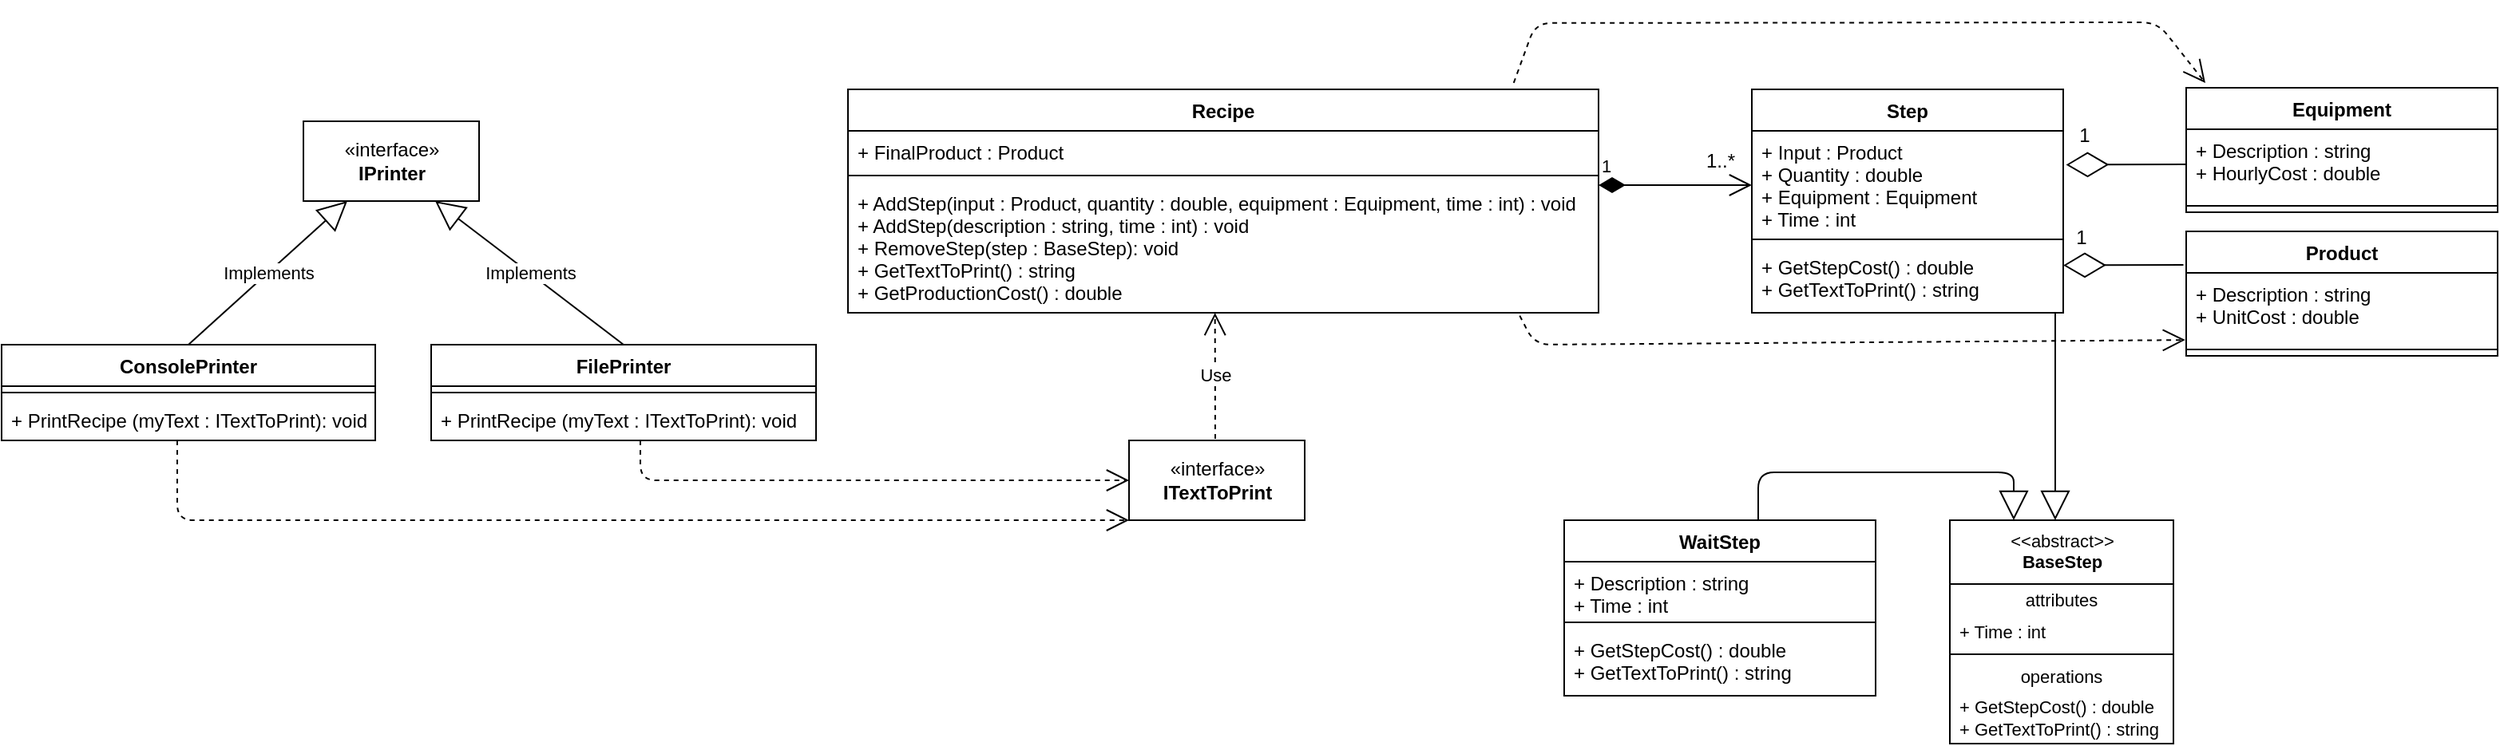 <mxfile>
    <diagram id="SxEM5haFG02B6JDj_8yb" name="Page-1">
        <mxGraphModel dx="602" dy="563" grid="1" gridSize="10" guides="1" tooltips="1" connect="1" arrows="1" fold="1" page="1" pageScale="1" pageWidth="850" pageHeight="1100" math="0" shadow="0">
            <root>
                <mxCell id="0"/>
                <mxCell id="1" parent="0"/>
                <mxCell id="2" value="ConsolePrinter" style="swimlane;fontStyle=1;align=center;verticalAlign=top;childLayout=stackLayout;horizontal=1;startSize=26;horizontalStack=0;resizeParent=1;resizeParentMax=0;resizeLast=0;collapsible=1;marginBottom=0;" vertex="1" parent="1">
                    <mxGeometry x="20" y="250" width="234" height="60" as="geometry">
                        <mxRectangle x="240" y="250" width="130" height="30" as="alternateBounds"/>
                    </mxGeometry>
                </mxCell>
                <mxCell id="3" value="" style="line;strokeWidth=1;fillColor=none;align=left;verticalAlign=middle;spacingTop=-1;spacingLeft=3;spacingRight=3;rotatable=0;labelPosition=right;points=[];portConstraint=eastwest;strokeColor=inherit;" vertex="1" parent="2">
                    <mxGeometry y="26" width="234" height="8" as="geometry"/>
                </mxCell>
                <mxCell id="4" value="+ PrintRecipe (myText : ITextToPrint): void" style="text;strokeColor=none;fillColor=none;align=left;verticalAlign=top;spacingLeft=4;spacingRight=4;overflow=hidden;rotatable=0;points=[[0,0.5],[1,0.5]];portConstraint=eastwest;" vertex="1" parent="2">
                    <mxGeometry y="34" width="234" height="26" as="geometry"/>
                </mxCell>
                <mxCell id="46" value="" style="endArrow=open;endSize=12;dashed=1;html=1;entryX=0;entryY=1;entryDx=0;entryDy=0;" edge="1" parent="2" target="35">
                    <mxGeometry width="160" relative="1" as="geometry">
                        <mxPoint x="110" y="60" as="sourcePoint"/>
                        <mxPoint x="300" y="140" as="targetPoint"/>
                        <Array as="points">
                            <mxPoint x="110" y="110"/>
                        </Array>
                    </mxGeometry>
                </mxCell>
                <mxCell id="48" value="" style="endArrow=open;endSize=12;dashed=1;html=1;entryX=0;entryY=0.5;entryDx=0;entryDy=0;" edge="1" parent="2" target="35">
                    <mxGeometry width="160" relative="1" as="geometry">
                        <mxPoint x="400" y="60" as="sourcePoint"/>
                        <mxPoint x="996" y="110" as="targetPoint"/>
                        <Array as="points">
                            <mxPoint x="400" y="85"/>
                        </Array>
                    </mxGeometry>
                </mxCell>
                <mxCell id="5" value="FilePrinter" style="swimlane;fontStyle=1;align=center;verticalAlign=top;childLayout=stackLayout;horizontal=1;startSize=26;horizontalStack=0;resizeParent=1;resizeParentMax=0;resizeLast=0;collapsible=1;marginBottom=0;" vertex="1" parent="1">
                    <mxGeometry x="289" y="250" width="241" height="60" as="geometry">
                        <mxRectangle x="240" y="250" width="130" height="30" as="alternateBounds"/>
                    </mxGeometry>
                </mxCell>
                <mxCell id="6" value="" style="line;strokeWidth=1;fillColor=none;align=left;verticalAlign=middle;spacingTop=-1;spacingLeft=3;spacingRight=3;rotatable=0;labelPosition=right;points=[];portConstraint=eastwest;strokeColor=inherit;" vertex="1" parent="5">
                    <mxGeometry y="26" width="241" height="8" as="geometry"/>
                </mxCell>
                <mxCell id="34" value="+ PrintRecipe (myText : ITextToPrint): void" style="text;strokeColor=none;fillColor=none;align=left;verticalAlign=top;spacingLeft=4;spacingRight=4;overflow=hidden;rotatable=0;points=[[0,0.5],[1,0.5]];portConstraint=eastwest;" vertex="1" parent="5">
                    <mxGeometry y="34" width="241" height="26" as="geometry"/>
                </mxCell>
                <mxCell id="8" value="«interface»&lt;br&gt;&lt;b&gt;IPrinter&lt;/b&gt;" style="html=1;" vertex="1" parent="1">
                    <mxGeometry x="209" y="110" width="110" height="50" as="geometry"/>
                </mxCell>
                <mxCell id="9" value="Implements" style="endArrow=block;endSize=16;endFill=0;html=1;exitX=0.5;exitY=0;exitDx=0;exitDy=0;entryX=0.25;entryY=1;entryDx=0;entryDy=0;" edge="1" parent="1" source="2" target="8">
                    <mxGeometry width="160" relative="1" as="geometry">
                        <mxPoint x="69" y="190" as="sourcePoint"/>
                        <mxPoint x="229" y="190" as="targetPoint"/>
                    </mxGeometry>
                </mxCell>
                <mxCell id="10" value="Implements" style="endArrow=block;endSize=16;endFill=0;html=1;exitX=0.5;exitY=0;exitDx=0;exitDy=0;entryX=0.75;entryY=1;entryDx=0;entryDy=0;" edge="1" parent="1" source="5" target="8">
                    <mxGeometry width="160" relative="1" as="geometry">
                        <mxPoint x="209" y="250" as="sourcePoint"/>
                        <mxPoint x="296.5" y="160" as="targetPoint"/>
                    </mxGeometry>
                </mxCell>
                <mxCell id="11" value="Recipe" style="swimlane;fontStyle=1;align=center;verticalAlign=top;childLayout=stackLayout;horizontal=1;startSize=26;horizontalStack=0;resizeParent=1;resizeParentMax=0;resizeLast=0;collapsible=1;marginBottom=0;" vertex="1" parent="1">
                    <mxGeometry x="550" y="90" width="470" height="140" as="geometry"/>
                </mxCell>
                <mxCell id="12" value="+ FinalProduct : Product" style="text;strokeColor=none;fillColor=none;align=left;verticalAlign=top;spacingLeft=4;spacingRight=4;overflow=hidden;rotatable=0;points=[[0,0.5],[1,0.5]];portConstraint=eastwest;" vertex="1" parent="11">
                    <mxGeometry y="26" width="470" height="24" as="geometry"/>
                </mxCell>
                <mxCell id="13" value="" style="line;strokeWidth=1;fillColor=none;align=left;verticalAlign=middle;spacingTop=-1;spacingLeft=3;spacingRight=3;rotatable=0;labelPosition=right;points=[];portConstraint=eastwest;strokeColor=inherit;" vertex="1" parent="11">
                    <mxGeometry y="50" width="470" height="8" as="geometry"/>
                </mxCell>
                <mxCell id="14" value="+ AddStep(input : Product, quantity : double, equipment : Equipment, time : int) : void&#10;+ AddStep(description : string, time : int) : void&#10;+ RemoveStep(step : BaseStep): void&#10;+ GetTextToPrint() : string&#10;+ GetProductionCost() : double" style="text;strokeColor=none;fillColor=none;align=left;verticalAlign=top;spacingLeft=4;spacingRight=4;overflow=hidden;rotatable=0;points=[[0,0.5],[1,0.5]];portConstraint=eastwest;" vertex="1" parent="11">
                    <mxGeometry y="58" width="470" height="82" as="geometry"/>
                </mxCell>
                <mxCell id="15" value="Step" style="swimlane;fontStyle=1;align=center;verticalAlign=top;childLayout=stackLayout;horizontal=1;startSize=26;horizontalStack=0;resizeParent=1;resizeParentMax=0;resizeLast=0;collapsible=1;marginBottom=0;" vertex="1" parent="1">
                    <mxGeometry x="1116" y="90" width="195" height="140" as="geometry"/>
                </mxCell>
                <mxCell id="16" value="+ Input : Product&#10;+ Quantity : double&#10;+ Equipment : Equipment&#10;+ Time : int" style="text;strokeColor=none;fillColor=none;align=left;verticalAlign=top;spacingLeft=4;spacingRight=4;overflow=hidden;rotatable=0;points=[[0,0.5],[1,0.5]];portConstraint=eastwest;" vertex="1" parent="15">
                    <mxGeometry y="26" width="195" height="64" as="geometry"/>
                </mxCell>
                <mxCell id="17" value="" style="line;strokeWidth=1;fillColor=none;align=left;verticalAlign=middle;spacingTop=-1;spacingLeft=3;spacingRight=3;rotatable=0;labelPosition=right;points=[];portConstraint=eastwest;strokeColor=inherit;" vertex="1" parent="15">
                    <mxGeometry y="90" width="195" height="8" as="geometry"/>
                </mxCell>
                <mxCell id="18" value="+ GetStepCost() : double&#10;+ GetTextToPrint() : string" style="text;strokeColor=none;fillColor=none;align=left;verticalAlign=top;spacingLeft=4;spacingRight=4;overflow=hidden;rotatable=0;points=[[0,0.5],[1,0.5]];portConstraint=eastwest;" vertex="1" parent="15">
                    <mxGeometry y="98" width="195" height="42" as="geometry"/>
                </mxCell>
                <mxCell id="19" value="Equipment" style="swimlane;fontStyle=1;align=center;verticalAlign=top;childLayout=stackLayout;horizontal=1;startSize=26;horizontalStack=0;resizeParent=1;resizeParentMax=0;resizeLast=0;collapsible=1;marginBottom=0;" vertex="1" parent="1">
                    <mxGeometry x="1388" y="89" width="195" height="78" as="geometry">
                        <mxRectangle x="540" y="340" width="100" height="30" as="alternateBounds"/>
                    </mxGeometry>
                </mxCell>
                <mxCell id="20" value="+ Description : string&#10;+ HourlyCost : double" style="text;strokeColor=none;fillColor=none;align=left;verticalAlign=top;spacingLeft=4;spacingRight=4;overflow=hidden;rotatable=0;points=[[0,0.5],[1,0.5]];portConstraint=eastwest;" vertex="1" parent="19">
                    <mxGeometry y="26" width="195" height="44" as="geometry"/>
                </mxCell>
                <mxCell id="21" value="" style="line;strokeWidth=1;fillColor=none;align=left;verticalAlign=middle;spacingTop=-1;spacingLeft=3;spacingRight=3;rotatable=0;labelPosition=right;points=[];portConstraint=eastwest;strokeColor=inherit;" vertex="1" parent="19">
                    <mxGeometry y="70" width="195" height="8" as="geometry"/>
                </mxCell>
                <mxCell id="22" value="Product" style="swimlane;fontStyle=1;align=center;verticalAlign=top;childLayout=stackLayout;horizontal=1;startSize=26;horizontalStack=0;resizeParent=1;resizeParentMax=0;resizeLast=0;collapsible=1;marginBottom=0;" vertex="1" parent="1">
                    <mxGeometry x="1388" y="179" width="195" height="78" as="geometry"/>
                </mxCell>
                <mxCell id="23" value="+ Description : string&#10;+ UnitCost : double" style="text;strokeColor=none;fillColor=none;align=left;verticalAlign=top;spacingLeft=4;spacingRight=4;overflow=hidden;rotatable=0;points=[[0,0.5],[1,0.5]];portConstraint=eastwest;" vertex="1" parent="22">
                    <mxGeometry y="26" width="195" height="44" as="geometry"/>
                </mxCell>
                <mxCell id="24" value="" style="line;strokeWidth=1;fillColor=none;align=left;verticalAlign=middle;spacingTop=-1;spacingLeft=3;spacingRight=3;rotatable=0;labelPosition=right;points=[];portConstraint=eastwest;strokeColor=inherit;" vertex="1" parent="22">
                    <mxGeometry y="70" width="195" height="8" as="geometry"/>
                </mxCell>
                <mxCell id="26" value="1..*" style="text;html=1;align=center;verticalAlign=middle;resizable=0;points=[];autosize=1;strokeColor=none;fillColor=none;" vertex="1" parent="1">
                    <mxGeometry x="1076" y="120" width="40" height="30" as="geometry"/>
                </mxCell>
                <mxCell id="27" value="1" style="endArrow=open;html=1;endSize=12;startArrow=diamondThin;startSize=14;startFill=1;edgeStyle=orthogonalEdgeStyle;align=left;verticalAlign=bottom;" edge="1" parent="1">
                    <mxGeometry x="-1" y="3" relative="1" as="geometry">
                        <mxPoint x="1020.0" y="150" as="sourcePoint"/>
                        <mxPoint x="1116" y="150" as="targetPoint"/>
                    </mxGeometry>
                </mxCell>
                <mxCell id="28" value="" style="endArrow=diamondThin;endFill=0;endSize=24;html=1;exitX=0;exitY=0.5;exitDx=0;exitDy=0;entryX=1.009;entryY=0.332;entryDx=0;entryDy=0;entryPerimeter=0;" edge="1" parent="1" source="20" target="16">
                    <mxGeometry width="160" relative="1" as="geometry">
                        <mxPoint x="1371" y="134.55" as="sourcePoint"/>
                        <mxPoint x="1311" y="134.55" as="targetPoint"/>
                    </mxGeometry>
                </mxCell>
                <mxCell id="29" value="" style="endArrow=diamondThin;endFill=0;endSize=24;html=1;exitX=0;exitY=0.5;exitDx=0;exitDy=0;entryX=1.009;entryY=0.332;entryDx=0;entryDy=0;entryPerimeter=0;" edge="1" parent="1">
                    <mxGeometry width="160" relative="1" as="geometry">
                        <mxPoint x="1386.25" y="200" as="sourcePoint"/>
                        <mxPoint x="1311.005" y="200.248" as="targetPoint"/>
                    </mxGeometry>
                </mxCell>
                <mxCell id="30" value="1" style="text;html=1;align=center;verticalAlign=middle;resizable=0;points=[];autosize=1;strokeColor=none;fillColor=none;" vertex="1" parent="1">
                    <mxGeometry x="1309" y="104" width="30" height="30" as="geometry"/>
                </mxCell>
                <mxCell id="31" value="1" style="text;html=1;align=center;verticalAlign=middle;resizable=0;points=[];autosize=1;strokeColor=none;fillColor=none;" vertex="1" parent="1">
                    <mxGeometry x="1307" y="168" width="30" height="30" as="geometry"/>
                </mxCell>
                <mxCell id="32" value="" style="endArrow=open;endSize=12;dashed=1;html=1;exitX=0.895;exitY=1.022;exitDx=0;exitDy=0;exitPerimeter=0;entryX=-0.003;entryY=0.956;entryDx=0;entryDy=0;entryPerimeter=0;" edge="1" parent="1" source="14" target="23">
                    <mxGeometry width="160" relative="1" as="geometry">
                        <mxPoint x="1130" y="260" as="sourcePoint"/>
                        <mxPoint x="1290" y="350" as="targetPoint"/>
                        <Array as="points">
                            <mxPoint x="980" y="250"/>
                        </Array>
                    </mxGeometry>
                </mxCell>
                <mxCell id="33" value="" style="endArrow=open;endSize=12;dashed=1;html=1;exitX=0.887;exitY=-0.029;exitDx=0;exitDy=0;exitPerimeter=0;" edge="1" parent="1" source="11">
                    <mxGeometry width="160" relative="1" as="geometry">
                        <mxPoint x="971.23" y="20.004" as="sourcePoint"/>
                        <mxPoint x="1400.0" y="86" as="targetPoint"/>
                        <Array as="points">
                            <mxPoint x="980.58" y="48.42"/>
                            <mxPoint x="1370" y="48"/>
                        </Array>
                    </mxGeometry>
                </mxCell>
                <mxCell id="35" value="«interface»&lt;br&gt;&lt;b&gt;ITextToPrint&lt;/b&gt;" style="html=1;" vertex="1" parent="1">
                    <mxGeometry x="726" y="310" width="110" height="50" as="geometry"/>
                </mxCell>
                <mxCell id="36" value="Use" style="endArrow=open;endSize=12;dashed=1;html=1;entryX=0.489;entryY=1;entryDx=0;entryDy=0;entryPerimeter=0;" edge="1" parent="1" target="14">
                    <mxGeometry width="160" relative="1" as="geometry">
                        <mxPoint x="780" y="308.95" as="sourcePoint"/>
                        <mxPoint x="1000" y="308.95" as="targetPoint"/>
                    </mxGeometry>
                </mxCell>
                <mxCell id="49" value="WaitStep" style="swimlane;fontStyle=1;align=center;verticalAlign=top;childLayout=stackLayout;horizontal=1;startSize=26;horizontalStack=0;resizeParent=1;resizeParentMax=0;resizeLast=0;collapsible=1;marginBottom=0;" vertex="1" parent="1">
                    <mxGeometry x="998.5" y="360" width="195" height="110" as="geometry"/>
                </mxCell>
                <mxCell id="50" value="+ Description : string&#10;+ Time : int" style="text;strokeColor=none;fillColor=none;align=left;verticalAlign=top;spacingLeft=4;spacingRight=4;overflow=hidden;rotatable=0;points=[[0,0.5],[1,0.5]];portConstraint=eastwest;" vertex="1" parent="49">
                    <mxGeometry y="26" width="195" height="34" as="geometry"/>
                </mxCell>
                <mxCell id="51" value="" style="line;strokeWidth=1;fillColor=none;align=left;verticalAlign=middle;spacingTop=-1;spacingLeft=3;spacingRight=3;rotatable=0;labelPosition=right;points=[];portConstraint=eastwest;strokeColor=inherit;" vertex="1" parent="49">
                    <mxGeometry y="60" width="195" height="8" as="geometry"/>
                </mxCell>
                <mxCell id="52" value="+ GetStepCost() : double&#10;+ GetTextToPrint() : string" style="text;strokeColor=none;fillColor=none;align=left;verticalAlign=top;spacingLeft=4;spacingRight=4;overflow=hidden;rotatable=0;points=[[0,0.5],[1,0.5]];portConstraint=eastwest;" vertex="1" parent="49">
                    <mxGeometry y="68" width="195" height="42" as="geometry"/>
                </mxCell>
                <mxCell id="58" value="&amp;lt;&amp;lt;abstract&amp;gt;&amp;gt;&lt;br&gt;&lt;b&gt;BaseStep&lt;/b&gt;" style="swimlane;fontStyle=0;align=center;verticalAlign=top;childLayout=stackLayout;horizontal=1;startSize=40;horizontalStack=0;resizeParent=1;resizeParentMax=0;resizeLast=0;collapsible=0;marginBottom=0;html=1;fontSize=11;" vertex="1" parent="1">
                    <mxGeometry x="1240" y="360" width="140" height="140" as="geometry"/>
                </mxCell>
                <mxCell id="66" value="" style="endArrow=block;endSize=16;endFill=0;html=1;fontSize=11;" edge="1" parent="58">
                    <mxGeometry width="160" relative="1" as="geometry">
                        <mxPoint x="-120" as="sourcePoint"/>
                        <mxPoint x="40" as="targetPoint"/>
                        <Array as="points">
                            <mxPoint x="-120" y="-30"/>
                            <mxPoint x="40" y="-30"/>
                        </Array>
                    </mxGeometry>
                </mxCell>
                <mxCell id="59" value="attributes" style="text;html=1;strokeColor=none;fillColor=none;align=center;verticalAlign=middle;spacingLeft=4;spacingRight=4;overflow=hidden;rotatable=0;points=[[0,0.5],[1,0.5]];portConstraint=eastwest;fontSize=11;" vertex="1" parent="58">
                    <mxGeometry y="40" width="140" height="20" as="geometry"/>
                </mxCell>
                <mxCell id="60" value="+ Time : int" style="text;html=1;strokeColor=none;fillColor=none;align=left;verticalAlign=middle;spacingLeft=4;spacingRight=4;overflow=hidden;rotatable=0;points=[[0,0.5],[1,0.5]];portConstraint=eastwest;fontSize=11;" vertex="1" parent="58">
                    <mxGeometry y="60" width="140" height="20" as="geometry"/>
                </mxCell>
                <mxCell id="63" value="" style="line;strokeWidth=1;fillColor=none;align=left;verticalAlign=middle;spacingTop=-1;spacingLeft=3;spacingRight=3;rotatable=0;labelPosition=right;points=[];portConstraint=eastwest;fontSize=11;" vertex="1" parent="58">
                    <mxGeometry y="80" width="140" height="8" as="geometry"/>
                </mxCell>
                <mxCell id="64" value="operations" style="text;html=1;strokeColor=none;fillColor=none;align=center;verticalAlign=middle;spacingLeft=4;spacingRight=4;overflow=hidden;rotatable=0;points=[[0,0.5],[1,0.5]];portConstraint=eastwest;fontSize=11;" vertex="1" parent="58">
                    <mxGeometry y="88" width="140" height="20" as="geometry"/>
                </mxCell>
                <mxCell id="65" value="+ GetStepCost() : double&amp;nbsp;&lt;br&gt;+ GetTextToPrint() : string" style="text;html=1;strokeColor=none;fillColor=none;align=left;verticalAlign=middle;spacingLeft=4;spacingRight=4;overflow=hidden;rotatable=0;points=[[0,0.5],[1,0.5]];portConstraint=eastwest;fontSize=11;" vertex="1" parent="58">
                    <mxGeometry y="108" width="140" height="32" as="geometry"/>
                </mxCell>
                <mxCell id="68" value="" style="endArrow=block;endSize=16;endFill=0;html=1;fontSize=11;" edge="1" parent="1">
                    <mxGeometry width="160" relative="1" as="geometry">
                        <mxPoint x="1306" y="230" as="sourcePoint"/>
                        <mxPoint x="1306" y="360" as="targetPoint"/>
                    </mxGeometry>
                </mxCell>
            </root>
        </mxGraphModel>
    </diagram>
</mxfile>